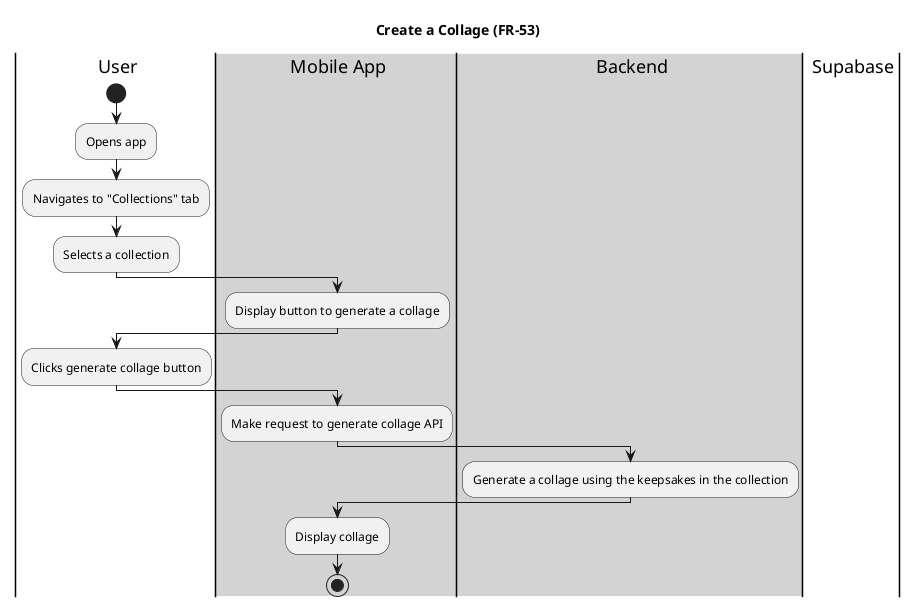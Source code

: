 @startuml
title Create a Collage (FR-53)

|user| User
|#lightgray|mobile| Mobile App
|#lightgray|backend| Backend
|db| Supabase

|user|
start
:Opens app;
:Navigates to "Collections" tab;
:Selects a collection;

|mobile|
:Display button to generate a collage;

|user|
:Clicks generate collage button;

|mobile|
:Make request to generate collage API;

|backend|
:Generate a collage using the keepsakes in the collection;

|mobile|
:Display collage;

stop
@enduml
